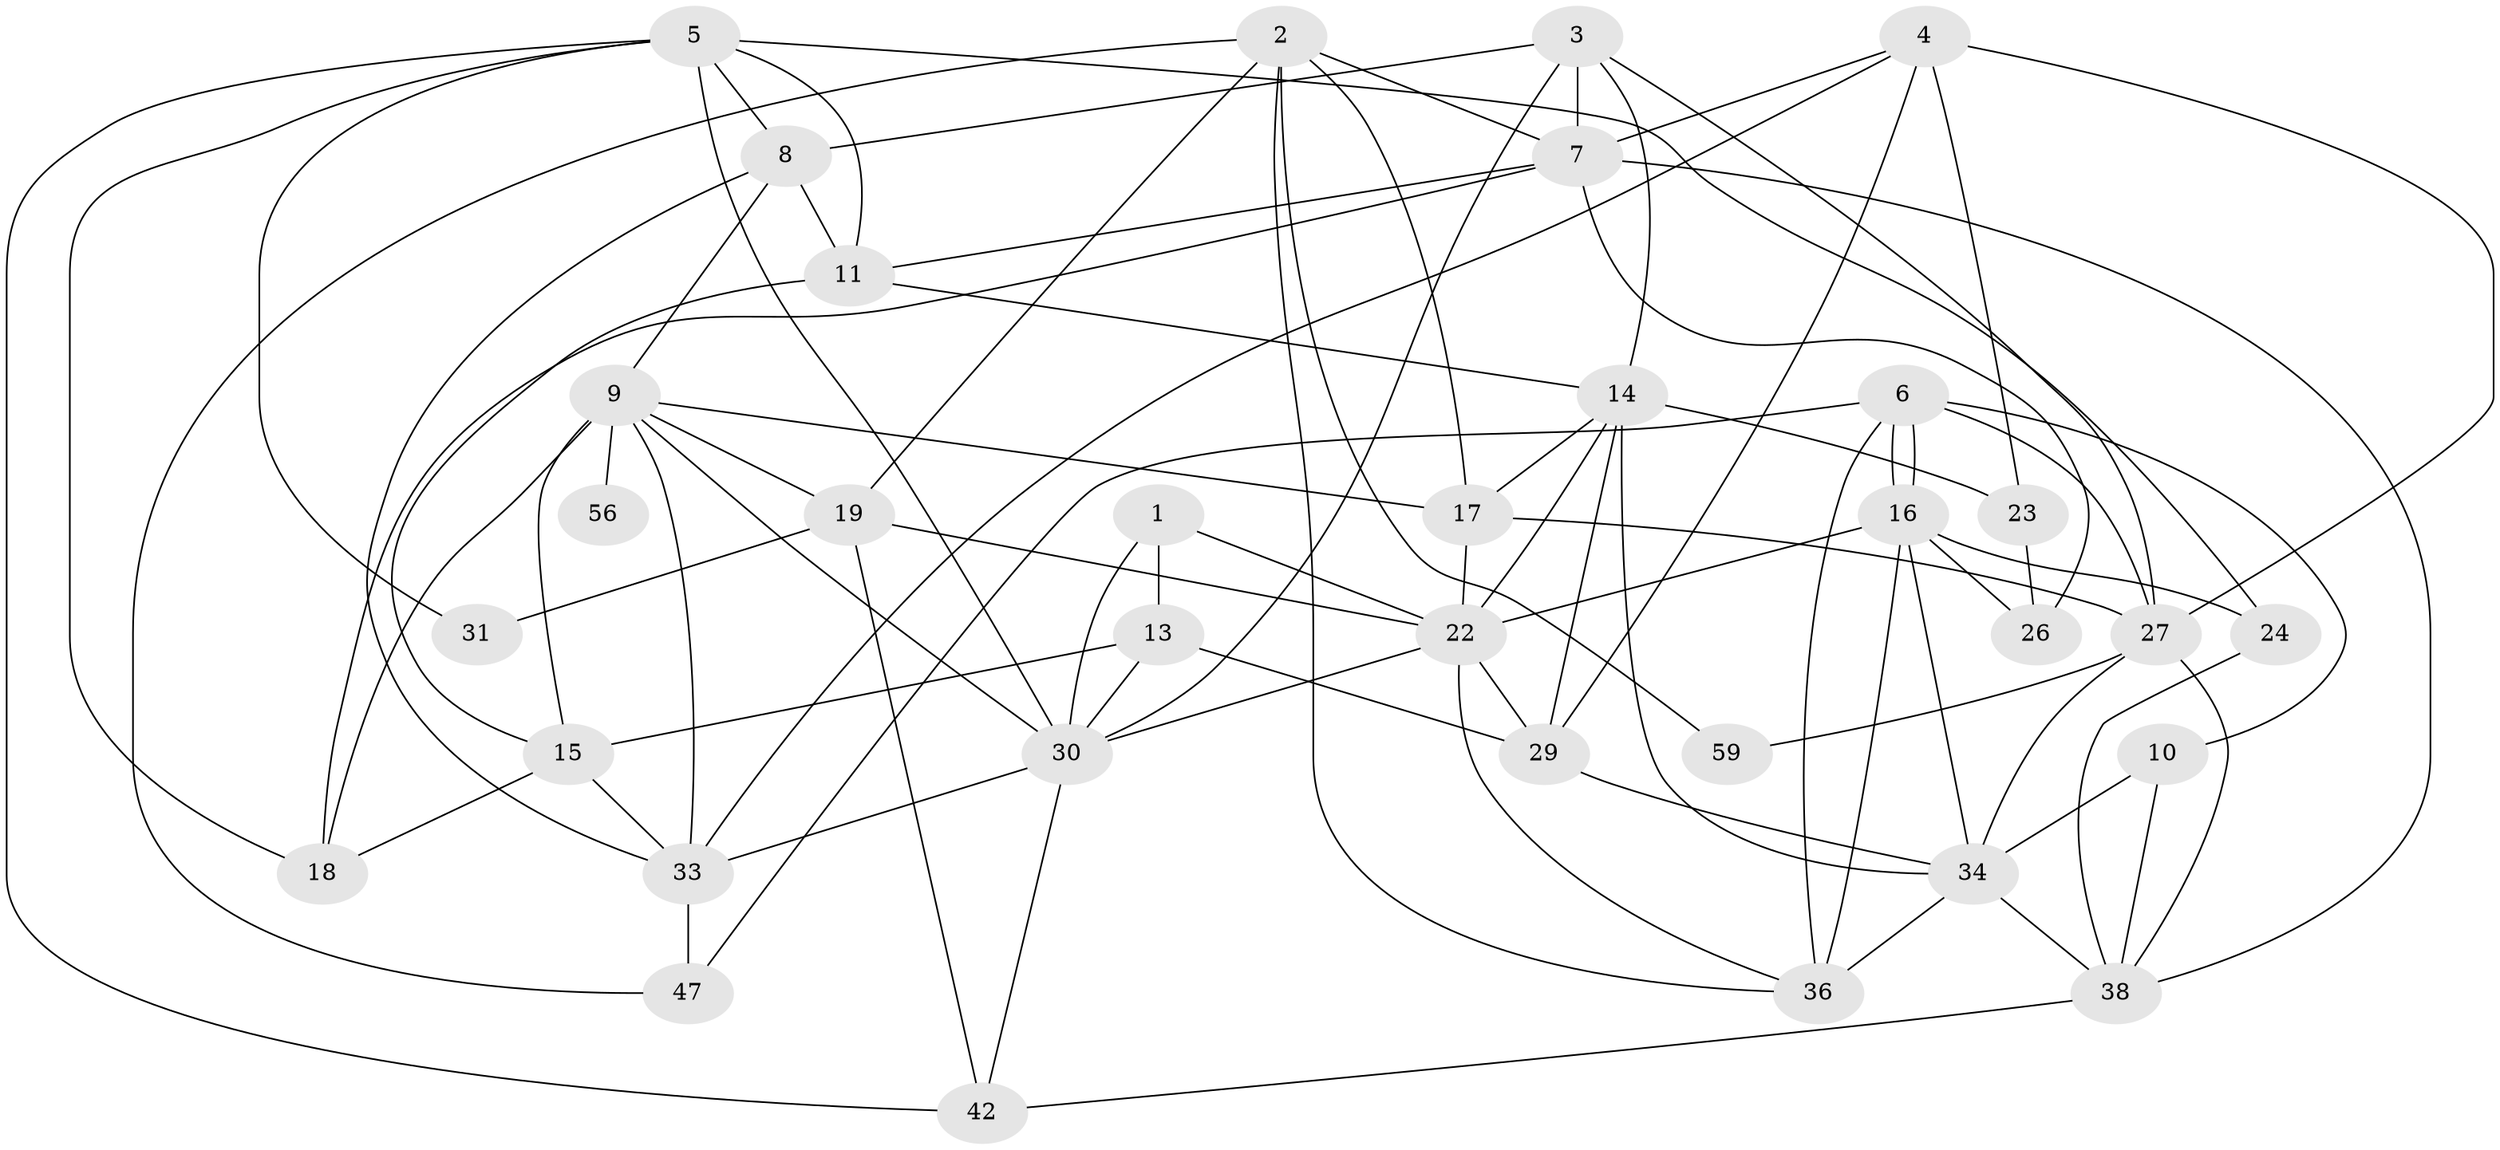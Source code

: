 // Generated by graph-tools (version 1.1) at 2025/52/02/27/25 19:52:09]
// undirected, 34 vertices, 85 edges
graph export_dot {
graph [start="1"]
  node [color=gray90,style=filled];
  1 [super="+52"];
  2 [super="+20"];
  3 [super="+12"];
  4 [super="+51"];
  5 [super="+39"];
  6;
  7 [super="+54"];
  8;
  9 [super="+49"];
  10;
  11 [super="+28"];
  13 [super="+40"];
  14 [super="+21"];
  15 [super="+25"];
  16 [super="+41"];
  17 [super="+35"];
  18 [super="+57"];
  19 [super="+48"];
  22 [super="+50"];
  23 [super="+45"];
  24 [super="+46"];
  26;
  27 [super="+32"];
  29 [super="+55"];
  30 [super="+53"];
  31;
  33 [super="+44"];
  34 [super="+37"];
  36 [super="+58"];
  38 [super="+43"];
  42;
  47;
  56;
  59;
  1 -- 30 [weight=3];
  1 -- 22;
  1 -- 13;
  2 -- 19;
  2 -- 7;
  2 -- 59;
  2 -- 47;
  2 -- 36;
  2 -- 17;
  3 -- 7;
  3 -- 14;
  3 -- 30;
  3 -- 8;
  3 -- 27;
  4 -- 27;
  4 -- 23;
  4 -- 29;
  4 -- 33;
  4 -- 7;
  5 -- 8;
  5 -- 42;
  5 -- 18;
  5 -- 24;
  5 -- 11;
  5 -- 30;
  5 -- 31;
  6 -- 16;
  6 -- 16;
  6 -- 47;
  6 -- 10;
  6 -- 36;
  6 -- 27;
  7 -- 18;
  7 -- 26;
  7 -- 38;
  7 -- 11;
  8 -- 9;
  8 -- 33;
  8 -- 11;
  9 -- 17;
  9 -- 33;
  9 -- 56 [weight=2];
  9 -- 15 [weight=2];
  9 -- 18;
  9 -- 19;
  9 -- 30;
  10 -- 38;
  10 -- 34;
  11 -- 14;
  11 -- 15;
  13 -- 15;
  13 -- 29;
  13 -- 30;
  14 -- 22;
  14 -- 34;
  14 -- 23;
  14 -- 29;
  14 -- 17;
  15 -- 18 [weight=2];
  15 -- 33;
  16 -- 36;
  16 -- 34;
  16 -- 24;
  16 -- 26;
  16 -- 22;
  17 -- 22;
  17 -- 27;
  19 -- 42;
  19 -- 31;
  19 -- 22;
  22 -- 29;
  22 -- 30;
  22 -- 36;
  23 -- 26;
  24 -- 38;
  27 -- 38;
  27 -- 59;
  27 -- 34;
  29 -- 34;
  30 -- 33;
  30 -- 42;
  33 -- 47;
  34 -- 36;
  34 -- 38;
  38 -- 42;
}
